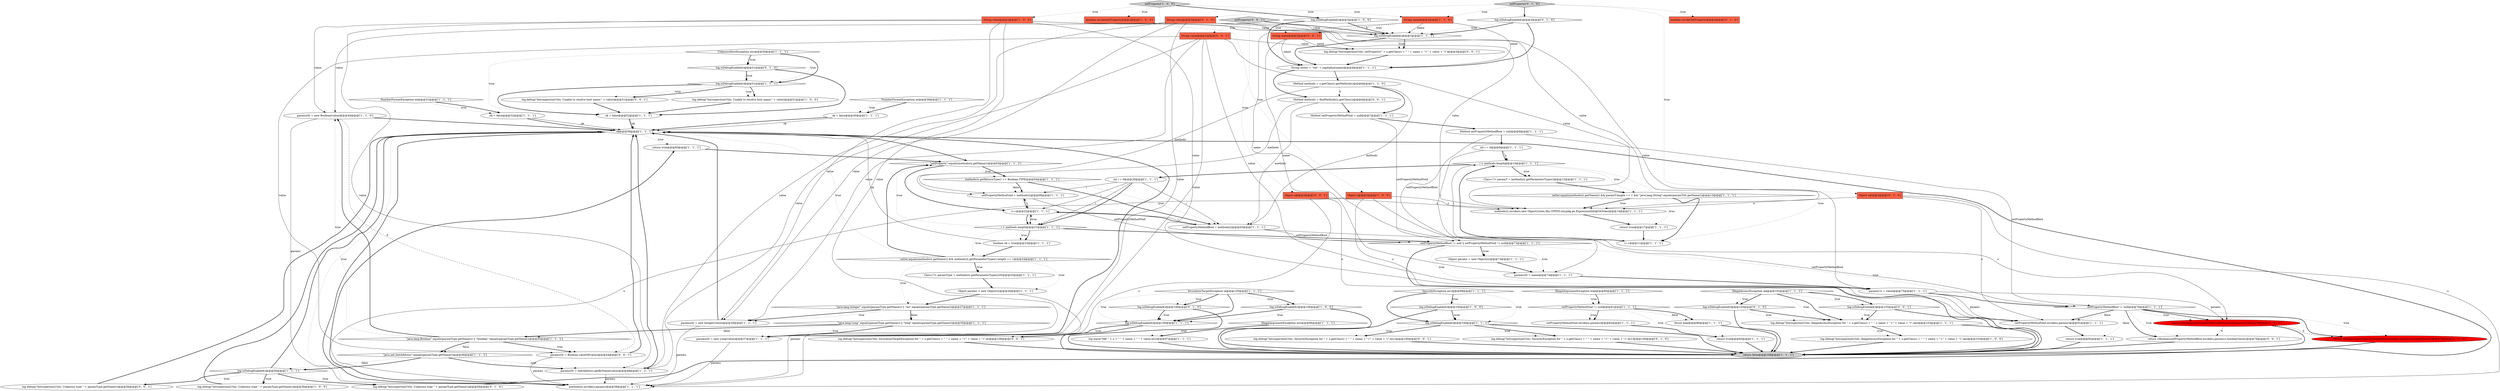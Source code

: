 digraph {
77 [style = filled, label = "String value@@@2@@@['0', '1', '0']", fillcolor = tomato, shape = box image = "AAA0AAABBB2BBB"];
37 [style = filled, label = "NumberFormatException ex@@@31@@@['1', '1', '1']", fillcolor = white, shape = diamond image = "AAA0AAABBB1BBB"];
53 [style = filled, label = "setPropertyMethodVoid != null@@@81@@@['1', '1', '1']", fillcolor = white, shape = diamond image = "AAA0AAABBB1BBB"];
96 [style = filled, label = "return ((Boolean)setPropertyMethodBool.invoke(o,params)).booleanValue()@@@78@@@['0', '0', '1']", fillcolor = white, shape = ellipse image = "AAA0AAABBB3BBB"];
71 [style = filled, label = "Object params = new Object((((@@@73@@@['1', '1', '1']", fillcolor = white, shape = ellipse image = "AAA0AAABBB1BBB"];
61 [style = filled, label = "boolean invokeSetProperty@@@2@@@['1', '0', '0']", fillcolor = tomato, shape = box image = "AAA0AAABBB1BBB"];
85 [style = filled, label = "log.debug(\"IntrospectionUtils: Unknown type \" + paramType.getName())@@@56@@@['0', '1', '0']", fillcolor = white, shape = ellipse image = "AAA0AAABBB2BBB"];
59 [style = filled, label = "\"java.net.InetAddress\".equals(paramType.getName())@@@46@@@['1', '1', '1']", fillcolor = white, shape = diamond image = "AAA0AAABBB1BBB"];
63 [style = filled, label = "log.isDebugEnabled()@@@106@@@['1', '1', '1']", fillcolor = white, shape = diamond image = "AAA0AAABBB1BBB"];
21 [style = filled, label = "String value@@@2@@@['1', '0', '0']", fillcolor = tomato, shape = box image = "AAA0AAABBB1BBB"];
66 [style = filled, label = "return true@@@60@@@['1', '1', '1']", fillcolor = white, shape = ellipse image = "AAA0AAABBB1BBB"];
7 [style = filled, label = "int i = 0@@@9@@@['1', '1', '1']", fillcolor = white, shape = ellipse image = "AAA0AAABBB1BBB"];
32 [style = filled, label = "setter.equals(methods(i(.getName()) && paramT.length == 1 && \"java.lang.String\".equals(paramT(0(.getName())@@@13@@@['1', '1', '1']", fillcolor = white, shape = diamond image = "AAA0AAABBB1BBB"];
8 [style = filled, label = "log.isDebugEnabled()@@@3@@@['1', '0', '0']", fillcolor = white, shape = diamond image = "AAA0AAABBB1BBB"];
30 [style = filled, label = "ok = false@@@40@@@['1', '1', '1']", fillcolor = white, shape = ellipse image = "AAA0AAABBB1BBB"];
20 [style = filled, label = "\"setProperty\".equals(methods(i(.getName())@@@63@@@['1', '1', '1']", fillcolor = white, shape = diamond image = "AAA0AAABBB1BBB"];
15 [style = filled, label = "return (Boolean)setPropertyMethodBool.invoke(o,params)@@@78@@@['1', '0', '0']", fillcolor = red, shape = ellipse image = "AAA1AAABBB1BBB"];
44 [style = filled, label = "\"java.lang.Integer\".equals(paramType.getName()) || \"int\".equals(paramType.getName())@@@27@@@['1', '1', '1']", fillcolor = white, shape = diamond image = "AAA0AAABBB1BBB"];
38 [style = filled, label = "log.debug(\"IntrospectionUtils: Unable to resolve host name:\" + value)@@@51@@@['1', '0', '0']", fillcolor = white, shape = ellipse image = "AAA0AAABBB1BBB"];
13 [style = filled, label = "params(0( = new Boolean(value)@@@44@@@['1', '1', '0']", fillcolor = white, shape = ellipse image = "AAA0AAABBB1BBB"];
57 [style = filled, label = "i < methods.length@@@10@@@['1', '1', '1']", fillcolor = white, shape = diamond image = "AAA0AAABBB1BBB"];
5 [style = filled, label = "IllegalArgumentException biae@@@80@@@['1', '1', '1']", fillcolor = white, shape = diamond image = "AAA0AAABBB1BBB"];
23 [style = filled, label = "log.isDebugEnabled()@@@106@@@['1', '0', '0']", fillcolor = white, shape = diamond image = "AAA0AAABBB1BBB"];
17 [style = filled, label = "log.isDebugEnabled()@@@100@@@['1', '0', '0']", fillcolor = white, shape = diamond image = "AAA0AAABBB1BBB"];
47 [style = filled, label = "setProperty['1', '0', '0']", fillcolor = lightgray, shape = diamond image = "AAA0AAABBB1BBB"];
60 [style = filled, label = "ok@@@58@@@['1', '1', '1']", fillcolor = white, shape = diamond image = "AAA0AAABBB1BBB"];
79 [style = filled, label = "boolean invokeSetProperty@@@2@@@['0', '1', '0']", fillcolor = tomato, shape = box image = "AAA0AAABBB2BBB"];
43 [style = filled, label = "Object params = new Object((((@@@26@@@['1', '1', '1']", fillcolor = white, shape = ellipse image = "AAA0AAABBB1BBB"];
34 [style = filled, label = "String setter = \"set\" + capitalize(name)@@@4@@@['1', '1', '1']", fillcolor = white, shape = ellipse image = "AAA0AAABBB1BBB"];
18 [style = filled, label = "return true@@@17@@@['1', '1', '1']", fillcolor = white, shape = ellipse image = "AAA0AAABBB1BBB"];
54 [style = filled, label = "setPropertyMethodBool != null@@@76@@@['1', '1', '1']", fillcolor = white, shape = diamond image = "AAA0AAABBB1BBB"];
90 [style = filled, label = "Method methods = findMethods(o.getClass())@@@6@@@['0', '0', '1']", fillcolor = white, shape = ellipse image = "AAA0AAABBB3BBB"];
45 [style = filled, label = "methods(i(.getReturnType() == Boolean.TYPE@@@64@@@['1', '1', '1']", fillcolor = white, shape = diamond image = "AAA0AAABBB1BBB"];
31 [style = filled, label = "SecurityException ex1@@@99@@@['1', '1', '1']", fillcolor = white, shape = diamond image = "AAA0AAABBB1BBB"];
62 [style = filled, label = "log.warn(\"IAE \" + o + \" \" + name + \" \" + value,ex2)@@@97@@@['1', '1', '1']", fillcolor = white, shape = ellipse image = "AAA0AAABBB1BBB"];
80 [style = filled, label = "log.debug(\"IntrospectionUtils: SecurityException for \" + o.getClass() + \" \" + name + \"=\" + value + \")\",ex1)@@@100@@@['0', '1', '0']", fillcolor = white, shape = ellipse image = "AAA0AAABBB2BBB"];
82 [style = filled, label = "log.isDebugEnabled()@@@106@@@['0', '1', '0']", fillcolor = white, shape = diamond image = "AAA0AAABBB2BBB"];
27 [style = filled, label = "params(1( = value@@@75@@@['1', '1', '1']", fillcolor = white, shape = ellipse image = "AAA0AAABBB1BBB"];
42 [style = filled, label = "setPropertyMethodVoid = methods(i(@@@68@@@['1', '1', '1']", fillcolor = white, shape = ellipse image = "AAA0AAABBB1BBB"];
35 [style = filled, label = "log.isDebugEnabled()@@@3@@@['1', '1', '1']", fillcolor = white, shape = diamond image = "AAA0AAABBB1BBB"];
89 [style = filled, label = "params(0( = Boolean.valueOf(value)@@@44@@@['0', '0', '1']", fillcolor = white, shape = ellipse image = "AAA0AAABBB3BBB"];
70 [style = filled, label = "return true@@@83@@@['1', '1', '1']", fillcolor = white, shape = ellipse image = "AAA0AAABBB1BBB"];
50 [style = filled, label = "setter.equals(methods(i(.getName()) && methods(i(.getParameterTypes().length == 1@@@24@@@['1', '1', '1']", fillcolor = white, shape = diamond image = "AAA0AAABBB1BBB"];
76 [style = filled, label = "log.isDebugEnabled()@@@51@@@['0', '1', '0']", fillcolor = white, shape = diamond image = "AAA0AAABBB2BBB"];
1 [style = filled, label = "int i = 0@@@20@@@['1', '1', '1']", fillcolor = white, shape = ellipse image = "AAA0AAABBB1BBB"];
51 [style = filled, label = "Class<?> paramType = methods(i(.getParameterTypes()(0(@@@25@@@['1', '1', '1']", fillcolor = white, shape = ellipse image = "AAA0AAABBB1BBB"];
95 [style = filled, label = "log.debug(\"IntrospectionUtils: Unknown type \" + paramType.getName())@@@56@@@['0', '0', '1']", fillcolor = white, shape = ellipse image = "AAA0AAABBB3BBB"];
55 [style = filled, label = "log.isDebugEnabled()@@@51@@@['1', '1', '1']", fillcolor = white, shape = diamond image = "AAA0AAABBB1BBB"];
56 [style = filled, label = "UnknownHostException exc@@@50@@@['1', '1', '1']", fillcolor = white, shape = diamond image = "AAA0AAABBB1BBB"];
4 [style = filled, label = "setPropertyMethodBool != null || setPropertyMethodVoid != null@@@72@@@['1', '1', '1']", fillcolor = white, shape = diamond image = "AAA0AAABBB1BBB"];
84 [style = filled, label = "log.isDebugEnabled()@@@103@@@['0', '1', '0']", fillcolor = white, shape = diamond image = "AAA0AAABBB2BBB"];
0 [style = filled, label = "boolean ok = true@@@23@@@['1', '1', '1']", fillcolor = white, shape = ellipse image = "AAA0AAABBB1BBB"];
64 [style = filled, label = "setPropertyMethodVoid.invoke(o,params)@@@82@@@['1', '1', '1']", fillcolor = white, shape = ellipse image = "AAA0AAABBB1BBB"];
11 [style = filled, label = "i++@@@22@@@['1', '1', '1']", fillcolor = white, shape = ellipse image = "AAA0AAABBB1BBB"];
26 [style = filled, label = "NumberFormatException ex@@@39@@@['1', '1', '1']", fillcolor = white, shape = diamond image = "AAA0AAABBB1BBB"];
22 [style = filled, label = "\"java.lang.Long\".equals(paramType.getName()) || \"long\".equals(paramType.getName())@@@35@@@['1', '1', '1']", fillcolor = white, shape = diamond image = "AAA0AAABBB1BBB"];
33 [style = filled, label = "ok = false@@@52@@@['1', '1', '1']", fillcolor = white, shape = ellipse image = "AAA0AAABBB1BBB"];
87 [style = filled, label = "log.debug(\"IntrospectionUtils: SecurityException for \" + o.getClass() + \" \" + name + \"=\" + value + \")\",ex1)@@@100@@@['0', '0', '1']", fillcolor = white, shape = ellipse image = "AAA0AAABBB3BBB"];
41 [style = filled, label = "Method methods = o.getClass().getMethods()@@@6@@@['1', '1', '0']", fillcolor = white, shape = ellipse image = "AAA0AAABBB1BBB"];
24 [style = filled, label = "\"java.lang.Boolean\".equals(paramType.getName()) || \"boolean\".equals(paramType.getName())@@@43@@@['1', '1', '1']", fillcolor = white, shape = diamond image = "AAA0AAABBB1BBB"];
91 [style = filled, label = "setProperty['0', '0', '1']", fillcolor = lightgray, shape = diamond image = "AAA0AAABBB3BBB"];
72 [style = filled, label = "log.isDebugEnabled()@@@100@@@['1', '1', '1']", fillcolor = white, shape = diamond image = "AAA0AAABBB1BBB"];
14 [style = filled, label = "InvocationTargetException ie@@@105@@@['1', '1', '1']", fillcolor = white, shape = diamond image = "AAA0AAABBB1BBB"];
3 [style = filled, label = "setPropertyMethodBool = methods(i(@@@65@@@['1', '1', '1']", fillcolor = white, shape = ellipse image = "AAA0AAABBB1BBB"];
58 [style = filled, label = "params(0( = new Long(value)@@@37@@@['1', '1', '1']", fillcolor = white, shape = ellipse image = "AAA0AAABBB1BBB"];
75 [style = filled, label = "Object o@@@2@@@['0', '1', '0']", fillcolor = tomato, shape = box image = "AAA0AAABBB2BBB"];
78 [style = filled, label = "setProperty['0', '1', '0']", fillcolor = lightgray, shape = diamond image = "AAA0AAABBB2BBB"];
49 [style = filled, label = "params(0( = InetAddress.getByName(value)@@@48@@@['1', '1', '1']", fillcolor = white, shape = ellipse image = "AAA0AAABBB1BBB"];
83 [style = filled, label = "log.isDebugEnabled()@@@3@@@['0', '1', '0']", fillcolor = white, shape = diamond image = "AAA0AAABBB2BBB"];
94 [style = filled, label = "Object o@@@2@@@['0', '0', '1']", fillcolor = tomato, shape = box image = "AAA0AAABBB3BBB"];
97 [style = filled, label = "String value@@@2@@@['0', '0', '1']", fillcolor = tomato, shape = box image = "AAA0AAABBB3BBB"];
68 [style = filled, label = "ok = false@@@32@@@['1', '1', '1']", fillcolor = white, shape = ellipse image = "AAA0AAABBB1BBB"];
16 [style = filled, label = "return false@@@108@@@['1', '1', '1']", fillcolor = lightgray, shape = ellipse image = "AAA0AAABBB1BBB"];
6 [style = filled, label = "throw biae@@@86@@@['1', '1', '1']", fillcolor = white, shape = ellipse image = "AAA0AAABBB1BBB"];
9 [style = filled, label = "Object o@@@2@@@['1', '0', '0']", fillcolor = tomato, shape = box image = "AAA0AAABBB1BBB"];
2 [style = filled, label = "Method setPropertyMethodVoid = null@@@7@@@['1', '1', '1']", fillcolor = white, shape = ellipse image = "AAA0AAABBB1BBB"];
19 [style = filled, label = "Class<?> paramT = methods(i(.getParameterTypes()@@@12@@@['1', '1', '1']", fillcolor = white, shape = ellipse image = "AAA0AAABBB1BBB"];
12 [style = filled, label = "params(0( = new Integer(value)@@@29@@@['1', '1', '1']", fillcolor = white, shape = ellipse image = "AAA0AAABBB1BBB"];
69 [style = filled, label = "return true@@@92@@@['1', '1', '1']", fillcolor = white, shape = ellipse image = "AAA0AAABBB1BBB"];
28 [style = filled, label = "IllegalArgumentException ex2@@@96@@@['1', '1', '1']", fillcolor = white, shape = diamond image = "AAA0AAABBB1BBB"];
86 [style = filled, label = "log.debug(\"IntrospectionUtils: setProperty(\" + o.getClass() + \" \" + name + \"=\" + value + \")\")@@@3@@@['0', '0', '1']", fillcolor = white, shape = ellipse image = "AAA0AAABBB3BBB"];
74 [style = filled, label = "log.debug(\"IntrospectionUtils: IllegalAccessException for \" + o.getClass() + \" \" + name + \"=\" + value + \")\",iae)@@@103@@@['1', '1', '1']", fillcolor = white, shape = ellipse image = "AAA0AAABBB1BBB"];
88 [style = filled, label = "log.debug(\"IntrospectionUtils: InvocationTargetException for \" + o.getClass() + \" \" + name + \"=\" + value + \")\",ie)@@@106@@@['0', '0', '1']", fillcolor = white, shape = ellipse image = "AAA0AAABBB3BBB"];
67 [style = filled, label = "log.debug(\"IntrospectionUtils: IllegalAccessException for \" + o.getClass() + \" \" + name + \"=\" + value + \")\",iae)@@@103@@@['1', '0', '0']", fillcolor = white, shape = ellipse image = "AAA0AAABBB1BBB"];
98 [style = filled, label = "String name@@@2@@@['0', '0', '1']", fillcolor = tomato, shape = box image = "AAA0AAABBB3BBB"];
93 [style = filled, label = "log.debug(\"IntrospectionUtils: Unable to resolve host name:\" + value)@@@51@@@['0', '0', '1']", fillcolor = white, shape = ellipse image = "AAA0AAABBB3BBB"];
46 [style = filled, label = "params(0( = name@@@74@@@['1', '1', '1']", fillcolor = white, shape = ellipse image = "AAA0AAABBB1BBB"];
25 [style = filled, label = "methods(i(.invoke(o,params)@@@59@@@['1', '1', '1']", fillcolor = white, shape = ellipse image = "AAA0AAABBB1BBB"];
10 [style = filled, label = "IllegalAccessException iae@@@102@@@['1', '1', '1']", fillcolor = white, shape = diamond image = "AAA0AAABBB1BBB"];
39 [style = filled, label = "methods(i(.invoke(o,new Object((((edu.fdu.CPPDG.tinypdg.pe.ExpressionInfo@5430ae)@@@14@@@['1', '1', '1']", fillcolor = white, shape = ellipse image = "AAA0AAABBB1BBB"];
29 [style = filled, label = "i < methods.length@@@21@@@['1', '1', '1']", fillcolor = white, shape = diamond image = "AAA0AAABBB1BBB"];
65 [style = filled, label = "String name@@@2@@@['1', '1', '0']", fillcolor = tomato, shape = box image = "AAA0AAABBB1BBB"];
52 [style = filled, label = "i++@@@11@@@['1', '1', '1']", fillcolor = white, shape = ellipse image = "AAA0AAABBB1BBB"];
92 [style = filled, label = "log.isDebugEnabled()@@@103@@@['0', '0', '1']", fillcolor = white, shape = diamond image = "AAA0AAABBB3BBB"];
40 [style = filled, label = "log.debug(\"IntrospectionUtils: Unknown type \" + paramType.getName())@@@56@@@['1', '0', '0']", fillcolor = white, shape = ellipse image = "AAA0AAABBB1BBB"];
36 [style = filled, label = "Method setPropertyMethodBool = null@@@8@@@['1', '1', '1']", fillcolor = white, shape = ellipse image = "AAA0AAABBB1BBB"];
48 [style = filled, label = "log.isDebugEnabled()@@@56@@@['1', '1', '1']", fillcolor = white, shape = diamond image = "AAA0AAABBB1BBB"];
73 [style = filled, label = "setPropertyMethodVoid.invoke(o,params)@@@91@@@['1', '1', '1']", fillcolor = white, shape = ellipse image = "AAA0AAABBB1BBB"];
81 [style = filled, label = "return ((Boolean)setPropertyMethodBool.invoke(o,params)).booleanValue()@@@78@@@['0', '1', '0']", fillcolor = red, shape = ellipse image = "AAA1AAABBB2BBB"];
41->42 [style = solid, label="methods"];
27->15 [style = solid, label="params"];
59->49 [style = bold, label=""];
23->63 [style = dotted, label="true"];
11->42 [style = solid, label="i"];
91->97 [style = dotted, label="true"];
3->4 [style = solid, label="setPropertyMethodBool"];
77->49 [style = solid, label="value"];
58->25 [style = solid, label="params"];
32->52 [style = bold, label=""];
57->52 [style = dotted, label="true"];
29->0 [style = bold, label=""];
57->1 [style = bold, label=""];
97->12 [style = solid, label="value"];
82->16 [style = bold, label=""];
11->29 [style = bold, label=""];
28->62 [style = bold, label=""];
58->60 [style = bold, label=""];
83->34 [style = bold, label=""];
98->86 [style = solid, label="name"];
52->57 [style = solid, label="i"];
75->25 [style = solid, label="o"];
13->89 [style = dashed, label="0"];
21->12 [style = solid, label="value"];
44->12 [style = dotted, label="true"];
29->20 [style = dotted, label="true"];
45->42 [style = dotted, label="false"];
98->46 [style = solid, label="name"];
24->89 [style = bold, label=""];
91->35 [style = bold, label=""];
42->4 [style = solid, label="setPropertyMethodVoid"];
91->98 [style = dotted, label="true"];
39->18 [style = bold, label=""];
74->67 [style = bold, label=""];
86->34 [style = bold, label=""];
72->80 [style = bold, label=""];
54->96 [style = bold, label=""];
63->88 [style = dotted, label="true"];
55->93 [style = dotted, label="true"];
69->16 [style = bold, label=""];
84->16 [style = bold, label=""];
77->39 [style = solid, label="value"];
22->58 [style = dotted, label="true"];
76->55 [style = bold, label=""];
66->20 [style = bold, label=""];
26->30 [style = dotted, label="true"];
10->92 [style = bold, label=""];
65->35 [style = solid, label="name"];
2->36 [style = bold, label=""];
56->33 [style = dotted, label="true"];
31->72 [style = bold, label=""];
47->61 [style = dotted, label="true"];
45->42 [style = bold, label=""];
77->35 [style = solid, label="value"];
97->27 [style = solid, label="value"];
17->72 [style = bold, label=""];
35->86 [style = dotted, label="true"];
36->4 [style = solid, label="setPropertyMethodBool"];
21->39 [style = solid, label="value"];
1->3 [style = solid, label="i"];
30->60 [style = solid, label="ok"];
53->70 [style = dotted, label="true"];
90->2 [style = bold, label=""];
28->62 [style = dotted, label="true"];
43->44 [style = bold, label=""];
57->19 [style = dotted, label="true"];
12->25 [style = solid, label="params"];
30->60 [style = bold, label=""];
20->45 [style = bold, label=""];
4->16 [style = bold, label=""];
17->16 [style = bold, label=""];
97->86 [style = solid, label="value"];
72->16 [style = bold, label=""];
8->34 [style = bold, label=""];
45->3 [style = dotted, label="true"];
98->34 [style = solid, label="name"];
24->59 [style = bold, label=""];
4->71 [style = bold, label=""];
15->96 [style = dashed, label="0"];
67->16 [style = bold, label=""];
77->13 [style = solid, label="value"];
96->16 [style = bold, label=""];
82->63 [style = dotted, label="true"];
97->39 [style = solid, label="value"];
50->44 [style = dotted, label="true"];
22->24 [style = dotted, label="false"];
3->11 [style = bold, label=""];
7->57 [style = bold, label=""];
41->3 [style = solid, label="methods"];
50->51 [style = dotted, label="true"];
59->49 [style = dotted, label="true"];
76->55 [style = dotted, label="true"];
11->3 [style = solid, label="i"];
50->43 [style = dotted, label="true"];
53->64 [style = dotted, label="true"];
48->95 [style = dotted, label="true"];
55->38 [style = bold, label=""];
54->81 [style = bold, label=""];
88->16 [style = bold, label=""];
73->69 [style = bold, label=""];
10->74 [style = dotted, label="true"];
41->2 [style = bold, label=""];
44->12 [style = bold, label=""];
94->39 [style = solid, label="o"];
9->25 [style = solid, label="o"];
53->6 [style = dotted, label="false"];
13->60 [style = bold, label=""];
89->60 [style = bold, label=""];
65->46 [style = solid, label="name"];
85->60 [style = bold, label=""];
60->25 [style = dotted, label="true"];
71->46 [style = bold, label=""];
93->33 [style = bold, label=""];
41->90 [style = dashed, label="0"];
3->54 [style = solid, label="setPropertyMethodBool"];
80->16 [style = bold, label=""];
65->98 [style = dashed, label="0"];
56->76 [style = dotted, label="true"];
29->50 [style = dotted, label="true"];
31->17 [style = dotted, label="true"];
83->35 [style = dotted, label="true"];
5->53 [style = bold, label=""];
27->54 [style = bold, label=""];
91->94 [style = dotted, label="true"];
77->27 [style = solid, label="value"];
78->75 [style = dotted, label="true"];
44->22 [style = bold, label=""];
35->34 [style = bold, label=""];
38->33 [style = bold, label=""];
53->64 [style = bold, label=""];
63->16 [style = bold, label=""];
59->48 [style = bold, label=""];
12->60 [style = bold, label=""];
48->85 [style = bold, label=""];
24->13 [style = bold, label=""];
24->13 [style = dotted, label="true"];
56->55 [style = dotted, label="true"];
29->0 [style = dotted, label="true"];
92->74 [style = bold, label=""];
77->12 [style = solid, label="value"];
1->29 [style = solid, label="i"];
32->18 [style = dotted, label="true"];
60->66 [style = dotted, label="true"];
60->20 [style = bold, label=""];
54->73 [style = bold, label=""];
75->73 [style = solid, label="o"];
9->39 [style = solid, label="o"];
8->35 [style = dotted, label="true"];
35->86 [style = bold, label=""];
84->74 [style = dotted, label="true"];
55->93 [style = bold, label=""];
57->19 [style = bold, label=""];
50->60 [style = dotted, label="true"];
1->42 [style = solid, label="i"];
68->60 [style = solid, label="ok"];
14->23 [style = dotted, label="true"];
49->25 [style = solid, label="params"];
54->96 [style = dotted, label="true"];
4->54 [style = dotted, label="true"];
48->40 [style = dotted, label="true"];
47->65 [style = dotted, label="true"];
84->74 [style = bold, label=""];
54->15 [style = bold, label=""];
21->27 [style = solid, label="value"];
97->49 [style = solid, label="value"];
8->35 [style = bold, label=""];
78->65 [style = dotted, label="true"];
76->33 [style = bold, label=""];
60->25 [style = bold, label=""];
72->87 [style = bold, label=""];
14->63 [style = bold, label=""];
92->74 [style = dotted, label="true"];
62->16 [style = bold, label=""];
90->42 [style = solid, label="methods"];
31->72 [style = dotted, label="true"];
70->16 [style = bold, label=""];
89->25 [style = solid, label="params"];
63->88 [style = bold, label=""];
19->32 [style = bold, label=""];
47->9 [style = dotted, label="true"];
74->16 [style = bold, label=""];
14->23 [style = bold, label=""];
10->84 [style = bold, label=""];
22->58 [style = bold, label=""];
5->53 [style = dotted, label="true"];
4->46 [style = dotted, label="true"];
42->11 [style = bold, label=""];
10->92 [style = dotted, label="true"];
54->15 [style = dotted, label="true"];
49->60 [style = bold, label=""];
23->63 [style = bold, label=""];
0->60 [style = solid, label="ok"];
95->60 [style = bold, label=""];
92->16 [style = bold, label=""];
1->11 [style = solid, label="i"];
83->35 [style = bold, label=""];
51->43 [style = bold, label=""];
54->69 [style = dotted, label="false"];
47->21 [style = dotted, label="true"];
32->39 [style = bold, label=""];
90->3 [style = solid, label="methods"];
31->17 [style = bold, label=""];
1->29 [style = bold, label=""];
18->52 [style = bold, label=""];
7->57 [style = solid, label="i"];
74->67 [style = dotted, label="true"];
9->15 [style = solid, label="o"];
65->34 [style = solid, label="name"];
59->48 [style = dotted, label="false"];
27->73 [style = solid, label="params"];
29->11 [style = dotted, label="true"];
57->32 [style = dotted, label="true"];
17->72 [style = dotted, label="true"];
21->35 [style = solid, label="value"];
37->68 [style = dotted, label="true"];
75->39 [style = solid, label="o"];
97->89 [style = solid, label="value"];
14->82 [style = dotted, label="true"];
14->63 [style = dotted, label="true"];
37->68 [style = bold, label=""];
44->22 [style = dotted, label="false"];
68->60 [style = bold, label=""];
78->79 [style = dotted, label="true"];
29->4 [style = bold, label=""];
23->16 [style = bold, label=""];
10->84 [style = dotted, label="true"];
78->77 [style = dotted, label="true"];
47->8 [style = bold, label=""];
32->39 [style = dotted, label="true"];
45->3 [style = bold, label=""];
33->60 [style = bold, label=""];
15->81 [style = dashed, label="0"];
21->13 [style = solid, label="value"];
50->20 [style = bold, label=""];
9->73 [style = solid, label="o"];
97->58 [style = solid, label="value"];
77->58 [style = solid, label="value"];
14->82 [style = bold, label=""];
11->29 [style = solid, label="i"];
78->83 [style = bold, label=""];
54->81 [style = dotted, label="true"];
34->41 [style = bold, label=""];
48->60 [style = bold, label=""];
20->11 [style = bold, label=""];
24->59 [style = dotted, label="false"];
20->45 [style = dotted, label="true"];
72->80 [style = dotted, label="true"];
15->16 [style = bold, label=""];
81->16 [style = bold, label=""];
48->40 [style = bold, label=""];
0->50 [style = bold, label=""];
82->63 [style = bold, label=""];
26->30 [style = bold, label=""];
2->4 [style = solid, label="setPropertyMethodVoid"];
48->85 [style = dotted, label="true"];
24->89 [style = dotted, label="true"];
72->87 [style = dotted, label="true"];
36->54 [style = solid, label="setPropertyMethodBool"];
43->25 [style = solid, label="params"];
13->25 [style = solid, label="params"];
48->95 [style = bold, label=""];
87->16 [style = bold, label=""];
36->7 [style = bold, label=""];
6->16 [style = bold, label=""];
10->74 [style = bold, label=""];
50->51 [style = bold, label=""];
46->27 [style = bold, label=""];
94->25 [style = solid, label="o"];
53->6 [style = bold, label=""];
4->27 [style = dotted, label="true"];
21->58 [style = solid, label="value"];
56->76 [style = bold, label=""];
55->38 [style = dotted, label="true"];
22->24 [style = bold, label=""];
7->52 [style = solid, label="i"];
33->60 [style = solid, label="ok"];
94->73 [style = solid, label="o"];
54->73 [style = dotted, label="false"];
52->57 [style = bold, label=""];
40->60 [style = bold, label=""];
25->66 [style = bold, label=""];
55->33 [style = bold, label=""];
34->90 [style = bold, label=""];
64->70 [style = bold, label=""];
21->49 [style = solid, label="value"];
56->55 [style = bold, label=""];
4->71 [style = dotted, label="true"];
}
